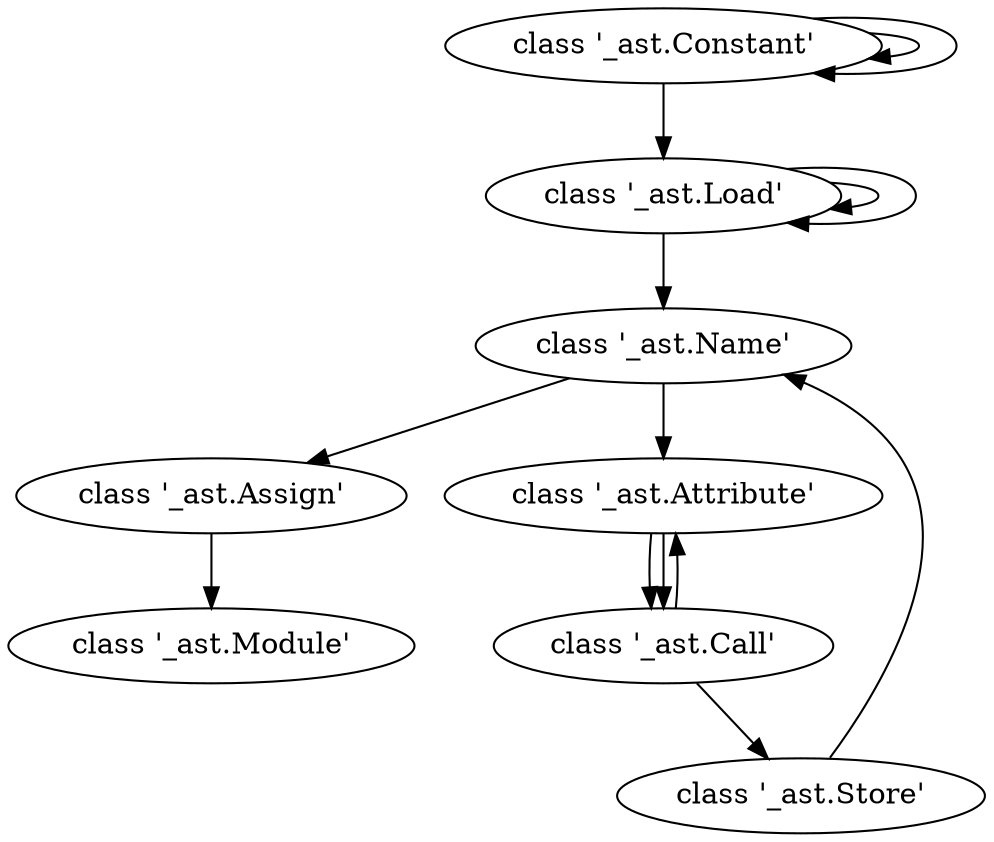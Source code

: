 digraph {
	<class '_ast.Module'>
	<class '_ast.Assign'>
	<class '_ast.Assign'> -> <class '_ast.Module'>
	<class '_ast.Name'>
	<class '_ast.Name'> -> <class '_ast.Assign'>
	<class '_ast.Store'>
	<class '_ast.Store'> -> <class '_ast.Name'>
	<class '_ast.Call'>
	<class '_ast.Call'> -> <class '_ast.Store'>
	<class '_ast.Attribute'>
	<class '_ast.Attribute'> -> <class '_ast.Call'>
	<class '_ast.Call'>
	<class '_ast.Call'> -> <class '_ast.Attribute'>
	<class '_ast.Attribute'>
	<class '_ast.Attribute'> -> <class '_ast.Call'>
	<class '_ast.Name'>
	<class '_ast.Name'> -> <class '_ast.Attribute'>
	<class '_ast.Load'>
	<class '_ast.Load'> -> <class '_ast.Name'>
	<class '_ast.Load'>
	<class '_ast.Load'> -> <class '_ast.Load'>
	<class '_ast.Load'>
	<class '_ast.Load'> -> <class '_ast.Load'>
	<class '_ast.Constant'>
	<class '_ast.Constant'> -> <class '_ast.Load'>
	<class '_ast.Constant'>
	<class '_ast.Constant'> -> <class '_ast.Constant'>
	<class '_ast.Constant'>
	<class '_ast.Constant'> -> <class '_ast.Constant'>
}

